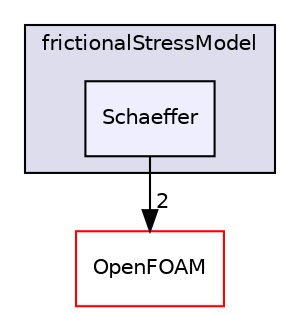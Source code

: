 digraph "src/phaseSystemModels/reactingEulerFoam/reactingTwoPhaseEulerFoam/twoPhaseCompressibleTurbulenceModels/kineticTheoryModels/frictionalStressModel/Schaeffer" {
  bgcolor=transparent;
  compound=true
  node [ fontsize="10", fontname="Helvetica"];
  edge [ labelfontsize="10", labelfontname="Helvetica"];
  subgraph clusterdir_5f355dd00c04edae08d3019e8986822e {
    graph [ bgcolor="#ddddee", pencolor="black", label="frictionalStressModel" fontname="Helvetica", fontsize="10", URL="dir_5f355dd00c04edae08d3019e8986822e.html"]
  dir_4552217496cdd7e292efcc8b11e0f7b2 [shape=box, label="Schaeffer", style="filled", fillcolor="#eeeeff", pencolor="black", URL="dir_4552217496cdd7e292efcc8b11e0f7b2.html"];
  }
  dir_c5473ff19b20e6ec4dfe5c310b3778a8 [shape=box label="OpenFOAM" color="red" URL="dir_c5473ff19b20e6ec4dfe5c310b3778a8.html"];
  dir_4552217496cdd7e292efcc8b11e0f7b2->dir_c5473ff19b20e6ec4dfe5c310b3778a8 [headlabel="2", labeldistance=1.5 headhref="dir_003331_002151.html"];
}
